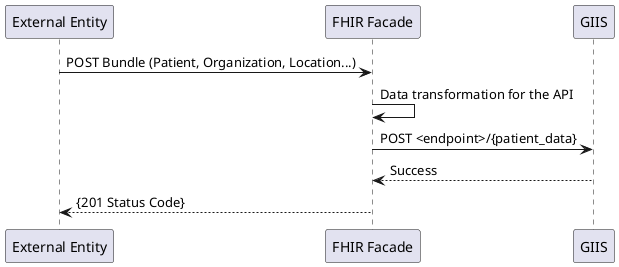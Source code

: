 @startuml register-patient

Participant "External Entity"  as ExternalEntity
Participant "FHIR Facade"  as FHIRFacade
Participant "GIIS"  as GIIS

ExternalEntity -> FHIRFacade: POST Bundle (Patient, Organization, Location...) 
FHIRFacade -> FHIRFacade: Data transformation for the API 
FHIRFacade -> GIIS: POST <endpoint>/{patient_data}
GIIS --> FHIRFacade: Success
FHIRFacade --> ExternalEntity: {201 Status Code}

@enduml